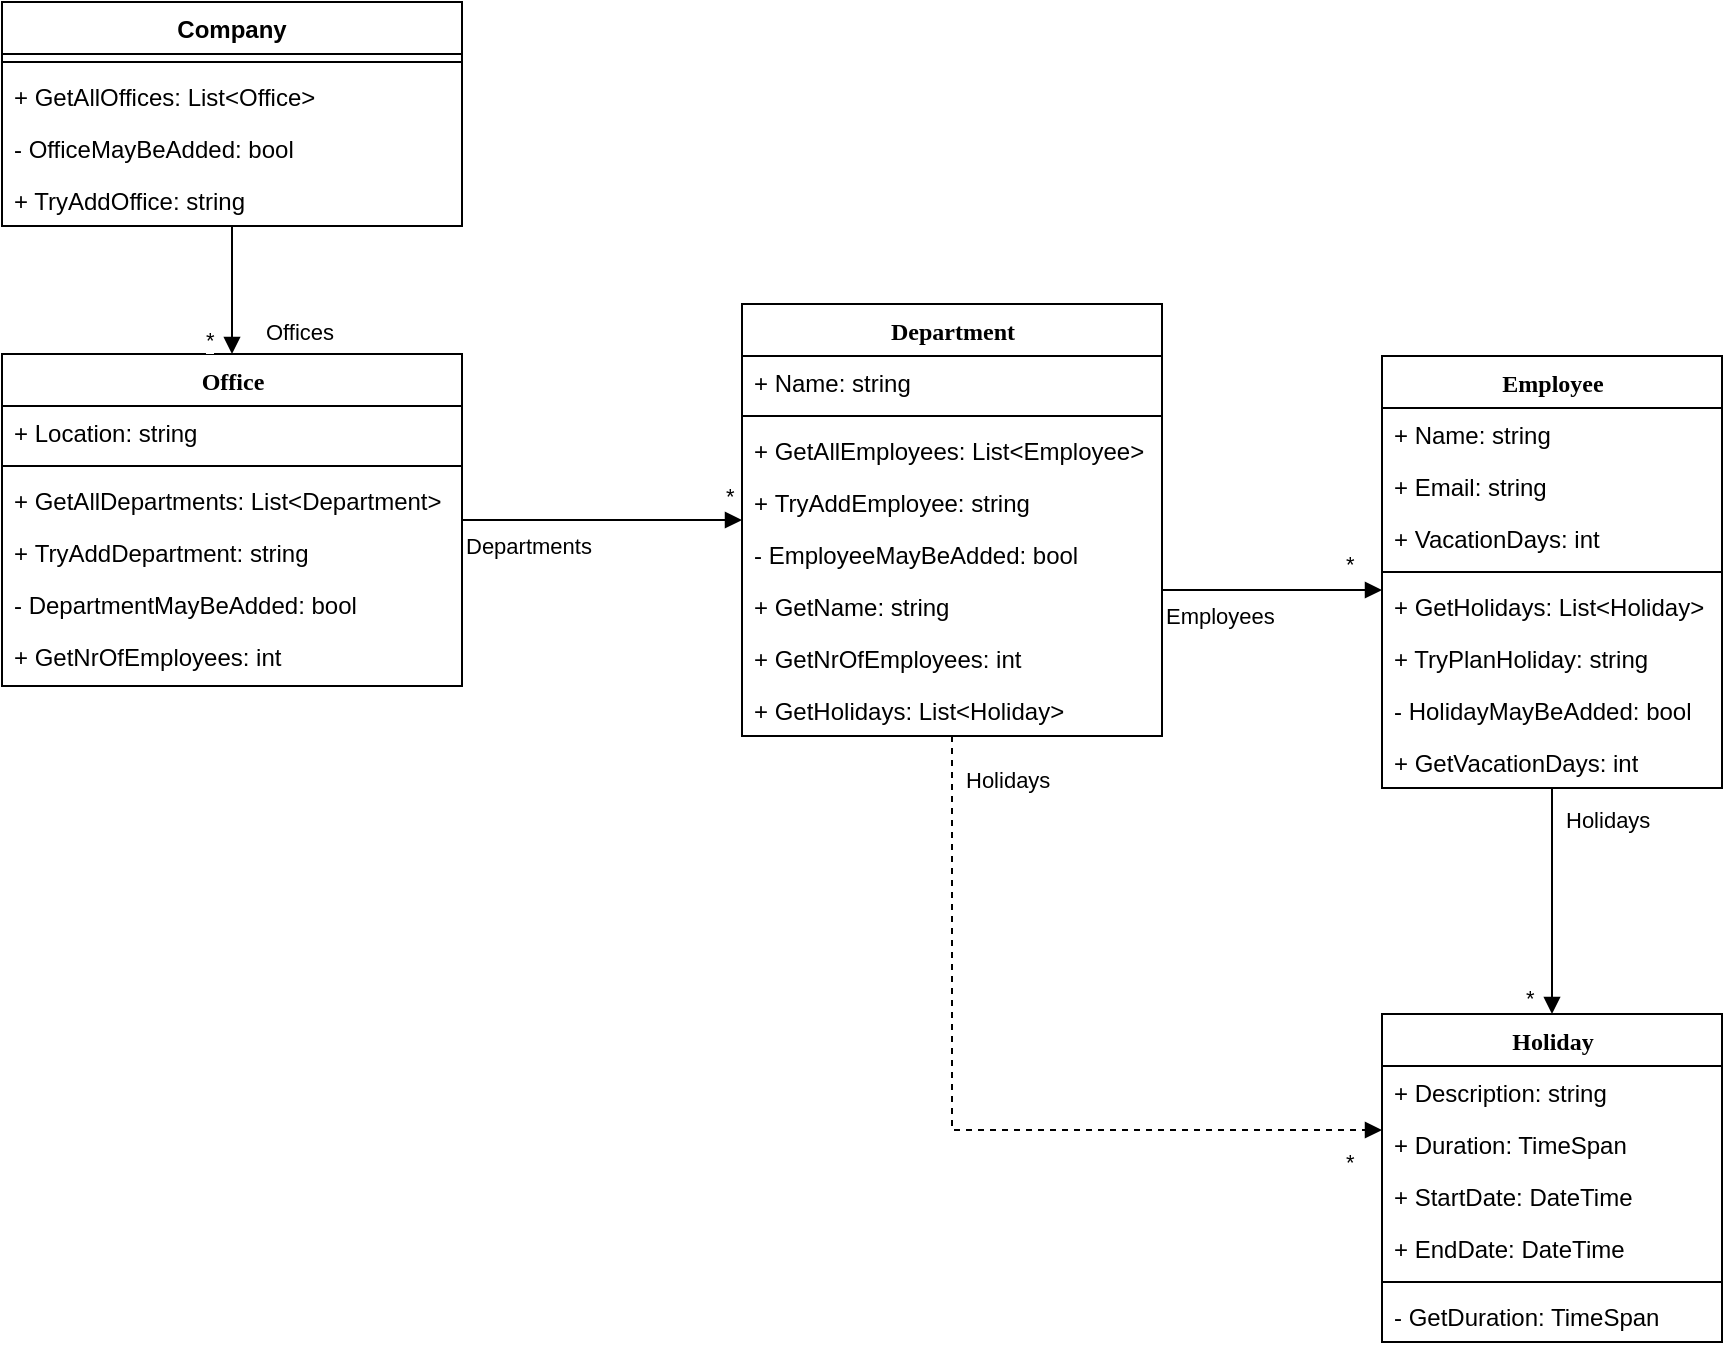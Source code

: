<mxfile version="20.6.2" type="device"><diagram id="7syr8TO3DFOVPjTVeubz" name="Pagina-1"><mxGraphModel dx="1153" dy="688" grid="1" gridSize="10" guides="1" tooltips="1" connect="1" arrows="1" fold="1" page="1" pageScale="1" pageWidth="1169" pageHeight="827" math="0" shadow="0"><root><mxCell id="0"/><mxCell id="1" parent="0"/><mxCell id="m-eqtbrDtFJp4hwc-xNo-1" value="Office" style="swimlane;html=1;fontStyle=1;align=center;verticalAlign=top;childLayout=stackLayout;horizontal=1;startSize=26;horizontalStack=0;resizeParent=1;resizeLast=0;collapsible=1;marginBottom=0;swimlaneFillColor=#ffffff;rounded=0;shadow=0;comic=0;labelBackgroundColor=none;strokeWidth=1;fillColor=none;fontFamily=Verdana;fontSize=12" parent="1" vertex="1"><mxGeometry x="70" y="224" width="230" height="166" as="geometry"/></mxCell><mxCell id="m-eqtbrDtFJp4hwc-xNo-2" value="+ Location: string" style="text;html=1;strokeColor=none;fillColor=none;align=left;verticalAlign=top;spacingLeft=4;spacingRight=4;whiteSpace=wrap;overflow=hidden;rotatable=0;points=[[0,0.5],[1,0.5]];portConstraint=eastwest;" parent="m-eqtbrDtFJp4hwc-xNo-1" vertex="1"><mxGeometry y="26" width="230" height="26" as="geometry"/></mxCell><mxCell id="m-eqtbrDtFJp4hwc-xNo-7" value="" style="line;html=1;strokeWidth=1;fillColor=none;align=left;verticalAlign=middle;spacingTop=-1;spacingLeft=3;spacingRight=3;rotatable=0;labelPosition=right;points=[];portConstraint=eastwest;" parent="m-eqtbrDtFJp4hwc-xNo-1" vertex="1"><mxGeometry y="52" width="230" height="8" as="geometry"/></mxCell><mxCell id="qklE-9TENW2wu52Q9rxi-11" value="+&amp;nbsp;GetAllDepartments: List&amp;lt;Department&amp;gt;" style="text;html=1;strokeColor=none;fillColor=none;align=left;verticalAlign=top;spacingLeft=4;spacingRight=4;whiteSpace=wrap;overflow=hidden;rotatable=0;points=[[0,0.5],[1,0.5]];portConstraint=eastwest;" parent="m-eqtbrDtFJp4hwc-xNo-1" vertex="1"><mxGeometry y="60" width="230" height="26" as="geometry"/></mxCell><mxCell id="qklE-9TENW2wu52Q9rxi-12" value="+&amp;nbsp;TryAddDepartment: string" style="text;html=1;strokeColor=none;fillColor=none;align=left;verticalAlign=top;spacingLeft=4;spacingRight=4;whiteSpace=wrap;overflow=hidden;rotatable=0;points=[[0,0.5],[1,0.5]];portConstraint=eastwest;" parent="m-eqtbrDtFJp4hwc-xNo-1" vertex="1"><mxGeometry y="86" width="230" height="26" as="geometry"/></mxCell><mxCell id="zzTWCwnz7vCITJ4R0ukJ-23" value="- DepartmentMayBeAdded: bool" style="text;html=1;strokeColor=none;fillColor=none;align=left;verticalAlign=top;spacingLeft=4;spacingRight=4;whiteSpace=wrap;overflow=hidden;rotatable=0;points=[[0,0.5],[1,0.5]];portConstraint=eastwest;" parent="m-eqtbrDtFJp4hwc-xNo-1" vertex="1"><mxGeometry y="112" width="230" height="26" as="geometry"/></mxCell><mxCell id="qklE-9TENW2wu52Q9rxi-13" value="+&amp;nbsp;GetNrOfEmployees: int" style="text;html=1;strokeColor=none;fillColor=none;align=left;verticalAlign=top;spacingLeft=4;spacingRight=4;whiteSpace=wrap;overflow=hidden;rotatable=0;points=[[0,0.5],[1,0.5]];portConstraint=eastwest;" parent="m-eqtbrDtFJp4hwc-xNo-1" vertex="1"><mxGeometry y="138" width="230" height="26" as="geometry"/></mxCell><mxCell id="m-eqtbrDtFJp4hwc-xNo-10" value="Department" style="swimlane;html=1;fontStyle=1;align=center;verticalAlign=top;childLayout=stackLayout;horizontal=1;startSize=26;horizontalStack=0;resizeParent=1;resizeLast=0;collapsible=1;marginBottom=0;swimlaneFillColor=#ffffff;rounded=0;shadow=0;comic=0;labelBackgroundColor=none;strokeWidth=1;fillColor=none;fontFamily=Verdana;fontSize=12" parent="1" vertex="1"><mxGeometry x="440" y="199" width="210" height="216" as="geometry"/></mxCell><mxCell id="qklE-9TENW2wu52Q9rxi-15" value="+ Name: string" style="text;html=1;strokeColor=none;fillColor=none;align=left;verticalAlign=top;spacingLeft=4;spacingRight=4;whiteSpace=wrap;overflow=hidden;rotatable=0;points=[[0,0.5],[1,0.5]];portConstraint=eastwest;" parent="m-eqtbrDtFJp4hwc-xNo-10" vertex="1"><mxGeometry y="26" width="210" height="26" as="geometry"/></mxCell><mxCell id="m-eqtbrDtFJp4hwc-xNo-16" value="" style="line;html=1;strokeWidth=1;fillColor=none;align=left;verticalAlign=middle;spacingTop=-1;spacingLeft=3;spacingRight=3;rotatable=0;labelPosition=right;points=[];portConstraint=eastwest;" parent="m-eqtbrDtFJp4hwc-xNo-10" vertex="1"><mxGeometry y="52" width="210" height="8" as="geometry"/></mxCell><mxCell id="qklE-9TENW2wu52Q9rxi-18" value="+&amp;nbsp;GetAllEmployees: List&amp;lt;Employee&amp;gt;" style="text;html=1;strokeColor=none;fillColor=none;align=left;verticalAlign=top;spacingLeft=4;spacingRight=4;whiteSpace=wrap;overflow=hidden;rotatable=0;points=[[0,0.5],[1,0.5]];portConstraint=eastwest;" parent="m-eqtbrDtFJp4hwc-xNo-10" vertex="1"><mxGeometry y="60" width="210" height="26" as="geometry"/></mxCell><mxCell id="qklE-9TENW2wu52Q9rxi-21" value="+&amp;nbsp;TryAddEmployee: string" style="text;html=1;strokeColor=none;fillColor=none;align=left;verticalAlign=top;spacingLeft=4;spacingRight=4;whiteSpace=wrap;overflow=hidden;rotatable=0;points=[[0,0.5],[1,0.5]];portConstraint=eastwest;" parent="m-eqtbrDtFJp4hwc-xNo-10" vertex="1"><mxGeometry y="86" width="210" height="26" as="geometry"/></mxCell><mxCell id="zzTWCwnz7vCITJ4R0ukJ-24" value="- EmployeeMayBeAdded: bool" style="text;html=1;strokeColor=none;fillColor=none;align=left;verticalAlign=top;spacingLeft=4;spacingRight=4;whiteSpace=wrap;overflow=hidden;rotatable=0;points=[[0,0.5],[1,0.5]];portConstraint=eastwest;" parent="m-eqtbrDtFJp4hwc-xNo-10" vertex="1"><mxGeometry y="112" width="210" height="26" as="geometry"/></mxCell><mxCell id="qklE-9TENW2wu52Q9rxi-20" value="+&amp;nbsp;GetName: string" style="text;html=1;strokeColor=none;fillColor=none;align=left;verticalAlign=top;spacingLeft=4;spacingRight=4;whiteSpace=wrap;overflow=hidden;rotatable=0;points=[[0,0.5],[1,0.5]];portConstraint=eastwest;" parent="m-eqtbrDtFJp4hwc-xNo-10" vertex="1"><mxGeometry y="138" width="210" height="26" as="geometry"/></mxCell><mxCell id="qklE-9TENW2wu52Q9rxi-19" value="+&amp;nbsp;GetNrOfEmployees: int" style="text;html=1;strokeColor=none;fillColor=none;align=left;verticalAlign=top;spacingLeft=4;spacingRight=4;whiteSpace=wrap;overflow=hidden;rotatable=0;points=[[0,0.5],[1,0.5]];portConstraint=eastwest;" parent="m-eqtbrDtFJp4hwc-xNo-10" vertex="1"><mxGeometry y="164" width="210" height="26" as="geometry"/></mxCell><mxCell id="qklE-9TENW2wu52Q9rxi-25" value="+&amp;nbsp;GetHolidays: List&amp;lt;Holiday&amp;gt;" style="text;html=1;strokeColor=none;fillColor=none;align=left;verticalAlign=top;spacingLeft=4;spacingRight=4;whiteSpace=wrap;overflow=hidden;rotatable=0;points=[[0,0.5],[1,0.5]];portConstraint=eastwest;" parent="m-eqtbrDtFJp4hwc-xNo-10" vertex="1"><mxGeometry y="190" width="210" height="26" as="geometry"/></mxCell><mxCell id="m-eqtbrDtFJp4hwc-xNo-19" value="Employee" style="swimlane;html=1;fontStyle=1;align=center;verticalAlign=top;childLayout=stackLayout;horizontal=1;startSize=26;horizontalStack=0;resizeParent=1;resizeLast=0;collapsible=1;marginBottom=0;swimlaneFillColor=#ffffff;rounded=0;shadow=0;comic=0;labelBackgroundColor=none;strokeWidth=1;fillColor=none;fontFamily=Verdana;fontSize=12" parent="1" vertex="1"><mxGeometry x="760" y="225" width="170" height="216" as="geometry"/></mxCell><mxCell id="qklE-9TENW2wu52Q9rxi-24" value="+ Name: string" style="text;html=1;strokeColor=none;fillColor=none;align=left;verticalAlign=top;spacingLeft=4;spacingRight=4;whiteSpace=wrap;overflow=hidden;rotatable=0;points=[[0,0.5],[1,0.5]];portConstraint=eastwest;" parent="m-eqtbrDtFJp4hwc-xNo-19" vertex="1"><mxGeometry y="26" width="170" height="26" as="geometry"/></mxCell><mxCell id="qklE-9TENW2wu52Q9rxi-22" value="+ Email: string" style="text;html=1;strokeColor=none;fillColor=none;align=left;verticalAlign=top;spacingLeft=4;spacingRight=4;whiteSpace=wrap;overflow=hidden;rotatable=0;points=[[0,0.5],[1,0.5]];portConstraint=eastwest;" parent="m-eqtbrDtFJp4hwc-xNo-19" vertex="1"><mxGeometry y="52" width="170" height="26" as="geometry"/></mxCell><mxCell id="m-eqtbrDtFJp4hwc-xNo-20" value="+ VacationDays: int" style="text;html=1;strokeColor=none;fillColor=none;align=left;verticalAlign=top;spacingLeft=4;spacingRight=4;whiteSpace=wrap;overflow=hidden;rotatable=0;points=[[0,0.5],[1,0.5]];portConstraint=eastwest;" parent="m-eqtbrDtFJp4hwc-xNo-19" vertex="1"><mxGeometry y="78" width="170" height="26" as="geometry"/></mxCell><mxCell id="m-eqtbrDtFJp4hwc-xNo-25" value="" style="line;html=1;strokeWidth=1;fillColor=none;align=left;verticalAlign=middle;spacingTop=-1;spacingLeft=3;spacingRight=3;rotatable=0;labelPosition=right;points=[];portConstraint=eastwest;" parent="m-eqtbrDtFJp4hwc-xNo-19" vertex="1"><mxGeometry y="104" width="170" height="8" as="geometry"/></mxCell><mxCell id="m-eqtbrDtFJp4hwc-xNo-26" value="+ GetHolidays: List&amp;lt;Holiday&amp;gt;" style="text;html=1;strokeColor=none;fillColor=none;align=left;verticalAlign=top;spacingLeft=4;spacingRight=4;whiteSpace=wrap;overflow=hidden;rotatable=0;points=[[0,0.5],[1,0.5]];portConstraint=eastwest;" parent="m-eqtbrDtFJp4hwc-xNo-19" vertex="1"><mxGeometry y="112" width="170" height="26" as="geometry"/></mxCell><mxCell id="m-eqtbrDtFJp4hwc-xNo-27" value="+ TryPlanHoliday: string" style="text;html=1;strokeColor=none;fillColor=none;align=left;verticalAlign=top;spacingLeft=4;spacingRight=4;whiteSpace=wrap;overflow=hidden;rotatable=0;points=[[0,0.5],[1,0.5]];portConstraint=eastwest;" parent="m-eqtbrDtFJp4hwc-xNo-19" vertex="1"><mxGeometry y="138" width="170" height="26" as="geometry"/></mxCell><mxCell id="zzTWCwnz7vCITJ4R0ukJ-26" value="- HolidayMayBeAdded: bool" style="text;html=1;strokeColor=none;fillColor=none;align=left;verticalAlign=top;spacingLeft=4;spacingRight=4;whiteSpace=wrap;overflow=hidden;rotatable=0;points=[[0,0.5],[1,0.5]];portConstraint=eastwest;" parent="m-eqtbrDtFJp4hwc-xNo-19" vertex="1"><mxGeometry y="164" width="170" height="26" as="geometry"/></mxCell><mxCell id="zzTWCwnz7vCITJ4R0ukJ-27" value="+ GetVacationDays: int" style="text;html=1;strokeColor=none;fillColor=none;align=left;verticalAlign=top;spacingLeft=4;spacingRight=4;whiteSpace=wrap;overflow=hidden;rotatable=0;points=[[0,0.5],[1,0.5]];portConstraint=eastwest;" parent="m-eqtbrDtFJp4hwc-xNo-19" vertex="1"><mxGeometry y="190" width="170" height="26" as="geometry"/></mxCell><mxCell id="m-eqtbrDtFJp4hwc-xNo-28" value="Holiday" style="swimlane;html=1;fontStyle=1;align=center;verticalAlign=top;childLayout=stackLayout;horizontal=1;startSize=26;horizontalStack=0;resizeParent=1;resizeLast=0;collapsible=1;marginBottom=0;swimlaneFillColor=#ffffff;rounded=0;shadow=0;comic=0;labelBackgroundColor=none;strokeWidth=1;fillColor=none;fontFamily=Verdana;fontSize=12" parent="1" vertex="1"><mxGeometry x="760" y="554" width="170" height="164" as="geometry"/></mxCell><mxCell id="qklE-9TENW2wu52Q9rxi-28" value="+ Description: string" style="text;html=1;strokeColor=none;fillColor=none;align=left;verticalAlign=top;spacingLeft=4;spacingRight=4;whiteSpace=wrap;overflow=hidden;rotatable=0;points=[[0,0.5],[1,0.5]];portConstraint=eastwest;" parent="m-eqtbrDtFJp4hwc-xNo-28" vertex="1"><mxGeometry y="26" width="170" height="26" as="geometry"/></mxCell><mxCell id="zzTWCwnz7vCITJ4R0ukJ-28" value="+ Duration: TimeSpan" style="text;html=1;strokeColor=none;fillColor=none;align=left;verticalAlign=top;spacingLeft=4;spacingRight=4;whiteSpace=wrap;overflow=hidden;rotatable=0;points=[[0,0.5],[1,0.5]];portConstraint=eastwest;" parent="m-eqtbrDtFJp4hwc-xNo-28" vertex="1"><mxGeometry y="52" width="170" height="26" as="geometry"/></mxCell><mxCell id="qklE-9TENW2wu52Q9rxi-27" value="+ StartDate: DateTime" style="text;html=1;strokeColor=none;fillColor=none;align=left;verticalAlign=top;spacingLeft=4;spacingRight=4;whiteSpace=wrap;overflow=hidden;rotatable=0;points=[[0,0.5],[1,0.5]];portConstraint=eastwest;" parent="m-eqtbrDtFJp4hwc-xNo-28" vertex="1"><mxGeometry y="78" width="170" height="26" as="geometry"/></mxCell><mxCell id="qklE-9TENW2wu52Q9rxi-26" value="+ EndDate: DateTime" style="text;html=1;strokeColor=none;fillColor=none;align=left;verticalAlign=top;spacingLeft=4;spacingRight=4;whiteSpace=wrap;overflow=hidden;rotatable=0;points=[[0,0.5],[1,0.5]];portConstraint=eastwest;" parent="m-eqtbrDtFJp4hwc-xNo-28" vertex="1"><mxGeometry y="104" width="170" height="26" as="geometry"/></mxCell><mxCell id="m-eqtbrDtFJp4hwc-xNo-34" value="" style="line;html=1;strokeWidth=1;fillColor=none;align=left;verticalAlign=middle;spacingTop=-1;spacingLeft=3;spacingRight=3;rotatable=0;labelPosition=right;points=[];portConstraint=eastwest;" parent="m-eqtbrDtFJp4hwc-xNo-28" vertex="1"><mxGeometry y="130" width="170" height="8" as="geometry"/></mxCell><mxCell id="m-eqtbrDtFJp4hwc-xNo-35" value="- GetDuration: TimeSpan" style="text;html=1;strokeColor=none;fillColor=none;align=left;verticalAlign=top;spacingLeft=4;spacingRight=4;whiteSpace=wrap;overflow=hidden;rotatable=0;points=[[0,0.5],[1,0.5]];portConstraint=eastwest;" parent="m-eqtbrDtFJp4hwc-xNo-28" vertex="1"><mxGeometry y="138" width="170" height="26" as="geometry"/></mxCell><mxCell id="zzTWCwnz7vCITJ4R0ukJ-6" value="Company" style="swimlane;fontStyle=1;align=center;verticalAlign=top;childLayout=stackLayout;horizontal=1;startSize=26;horizontalStack=0;resizeParent=1;resizeParentMax=0;resizeLast=0;collapsible=1;marginBottom=0;" parent="1" vertex="1"><mxGeometry x="70" y="48" width="230" height="112" as="geometry"/></mxCell><mxCell id="zzTWCwnz7vCITJ4R0ukJ-8" value="" style="line;strokeWidth=1;fillColor=none;align=left;verticalAlign=middle;spacingTop=-1;spacingLeft=3;spacingRight=3;rotatable=0;labelPosition=right;points=[];portConstraint=eastwest;strokeColor=inherit;" parent="zzTWCwnz7vCITJ4R0ukJ-6" vertex="1"><mxGeometry y="26" width="230" height="8" as="geometry"/></mxCell><mxCell id="zzTWCwnz7vCITJ4R0ukJ-9" value="+ GetAllOffices: List&lt;Office&gt;" style="text;strokeColor=none;fillColor=none;align=left;verticalAlign=top;spacingLeft=4;spacingRight=4;overflow=hidden;rotatable=0;points=[[0,0.5],[1,0.5]];portConstraint=eastwest;" parent="zzTWCwnz7vCITJ4R0ukJ-6" vertex="1"><mxGeometry y="34" width="230" height="26" as="geometry"/></mxCell><mxCell id="zzTWCwnz7vCITJ4R0ukJ-21" value="- OfficeMayBeAdded: bool" style="text;strokeColor=none;fillColor=none;align=left;verticalAlign=top;spacingLeft=4;spacingRight=4;overflow=hidden;rotatable=0;points=[[0,0.5],[1,0.5]];portConstraint=eastwest;" parent="zzTWCwnz7vCITJ4R0ukJ-6" vertex="1"><mxGeometry y="60" width="230" height="26" as="geometry"/></mxCell><mxCell id="zzTWCwnz7vCITJ4R0ukJ-22" value="+ TryAddOffice: string" style="text;strokeColor=none;fillColor=none;align=left;verticalAlign=top;spacingLeft=4;spacingRight=4;overflow=hidden;rotatable=0;points=[[0,0.5],[1,0.5]];portConstraint=eastwest;" parent="zzTWCwnz7vCITJ4R0ukJ-6" vertex="1"><mxGeometry y="86" width="230" height="26" as="geometry"/></mxCell><mxCell id="zzTWCwnz7vCITJ4R0ukJ-10" value="Departments" style="endArrow=block;endFill=1;html=1;edgeStyle=orthogonalEdgeStyle;align=left;verticalAlign=top;rounded=0;" parent="1" source="m-eqtbrDtFJp4hwc-xNo-1" target="m-eqtbrDtFJp4hwc-xNo-10" edge="1"><mxGeometry x="-1" relative="1" as="geometry"><mxPoint x="260" y="330" as="sourcePoint"/><mxPoint x="420" y="330" as="targetPoint"/></mxGeometry></mxCell><mxCell id="zzTWCwnz7vCITJ4R0ukJ-11" value="*" style="edgeLabel;resizable=0;html=1;align=left;verticalAlign=bottom;" parent="zzTWCwnz7vCITJ4R0ukJ-10" connectable="0" vertex="1"><mxGeometry x="-1" relative="1" as="geometry"><mxPoint x="130" y="-4" as="offset"/></mxGeometry></mxCell><mxCell id="zzTWCwnz7vCITJ4R0ukJ-12" value="Employees" style="endArrow=block;endFill=1;html=1;edgeStyle=orthogonalEdgeStyle;align=left;verticalAlign=top;rounded=0;" parent="1" source="m-eqtbrDtFJp4hwc-xNo-10" target="m-eqtbrDtFJp4hwc-xNo-19" edge="1"><mxGeometry x="-1" relative="1" as="geometry"><mxPoint x="320" y="161" as="sourcePoint"/><mxPoint x="450" y="364.059" as="targetPoint"/><Array as="points"><mxPoint x="740" y="342"/><mxPoint x="740" y="342"/></Array></mxGeometry></mxCell><mxCell id="zzTWCwnz7vCITJ4R0ukJ-13" value="*" style="edgeLabel;resizable=0;html=1;align=left;verticalAlign=bottom;" parent="zzTWCwnz7vCITJ4R0ukJ-12" connectable="0" vertex="1"><mxGeometry x="-1" relative="1" as="geometry"><mxPoint x="90" y="-5" as="offset"/></mxGeometry></mxCell><mxCell id="zzTWCwnz7vCITJ4R0ukJ-14" value="Holidays" style="endArrow=block;endFill=1;html=1;edgeStyle=orthogonalEdgeStyle;align=left;verticalAlign=top;rounded=0;" parent="1" source="m-eqtbrDtFJp4hwc-xNo-19" target="m-eqtbrDtFJp4hwc-xNo-28" edge="1"><mxGeometry x="-0.946" y="5" relative="1" as="geometry"><mxPoint x="660" y="364.059" as="sourcePoint"/><mxPoint x="770" y="463" as="targetPoint"/><mxPoint as="offset"/></mxGeometry></mxCell><mxCell id="zzTWCwnz7vCITJ4R0ukJ-15" value="*" style="edgeLabel;resizable=0;html=1;align=left;verticalAlign=bottom;" parent="zzTWCwnz7vCITJ4R0ukJ-14" connectable="0" vertex="1"><mxGeometry x="-1" relative="1" as="geometry"><mxPoint x="-15" y="113" as="offset"/></mxGeometry></mxCell><mxCell id="zzTWCwnz7vCITJ4R0ukJ-16" value="Offices" style="endArrow=block;endFill=1;html=1;edgeStyle=orthogonalEdgeStyle;align=left;verticalAlign=top;rounded=0;" parent="1" source="zzTWCwnz7vCITJ4R0ukJ-6" target="m-eqtbrDtFJp4hwc-xNo-1" edge="1"><mxGeometry x="0.25" y="15" relative="1" as="geometry"><mxPoint x="610" y="130" as="sourcePoint"/><mxPoint x="770" y="130" as="targetPoint"/><mxPoint as="offset"/></mxGeometry></mxCell><mxCell id="zzTWCwnz7vCITJ4R0ukJ-17" value="*" style="edgeLabel;resizable=0;html=1;align=left;verticalAlign=bottom;" parent="zzTWCwnz7vCITJ4R0ukJ-16" connectable="0" vertex="1"><mxGeometry x="-1" relative="1" as="geometry"><mxPoint x="-15" y="65" as="offset"/></mxGeometry></mxCell><mxCell id="zzTWCwnz7vCITJ4R0ukJ-18" value="Holidays" style="endArrow=block;endFill=1;html=1;edgeStyle=orthogonalEdgeStyle;align=left;verticalAlign=top;rounded=0;dashed=1;" parent="1" source="m-eqtbrDtFJp4hwc-xNo-10" target="m-eqtbrDtFJp4hwc-xNo-28" edge="1"><mxGeometry x="-0.956" y="5" relative="1" as="geometry"><mxPoint x="770" y="463" as="sourcePoint"/><mxPoint x="670" y="540" as="targetPoint"/><mxPoint as="offset"/><Array as="points"><mxPoint x="545" y="612"/></Array></mxGeometry></mxCell><mxCell id="zzTWCwnz7vCITJ4R0ukJ-19" value="*" style="edgeLabel;resizable=0;html=1;align=left;verticalAlign=bottom;" parent="zzTWCwnz7vCITJ4R0ukJ-18" connectable="0" vertex="1"><mxGeometry x="-1" relative="1" as="geometry"><mxPoint x="195" y="221" as="offset"/></mxGeometry></mxCell></root></mxGraphModel></diagram></mxfile>
